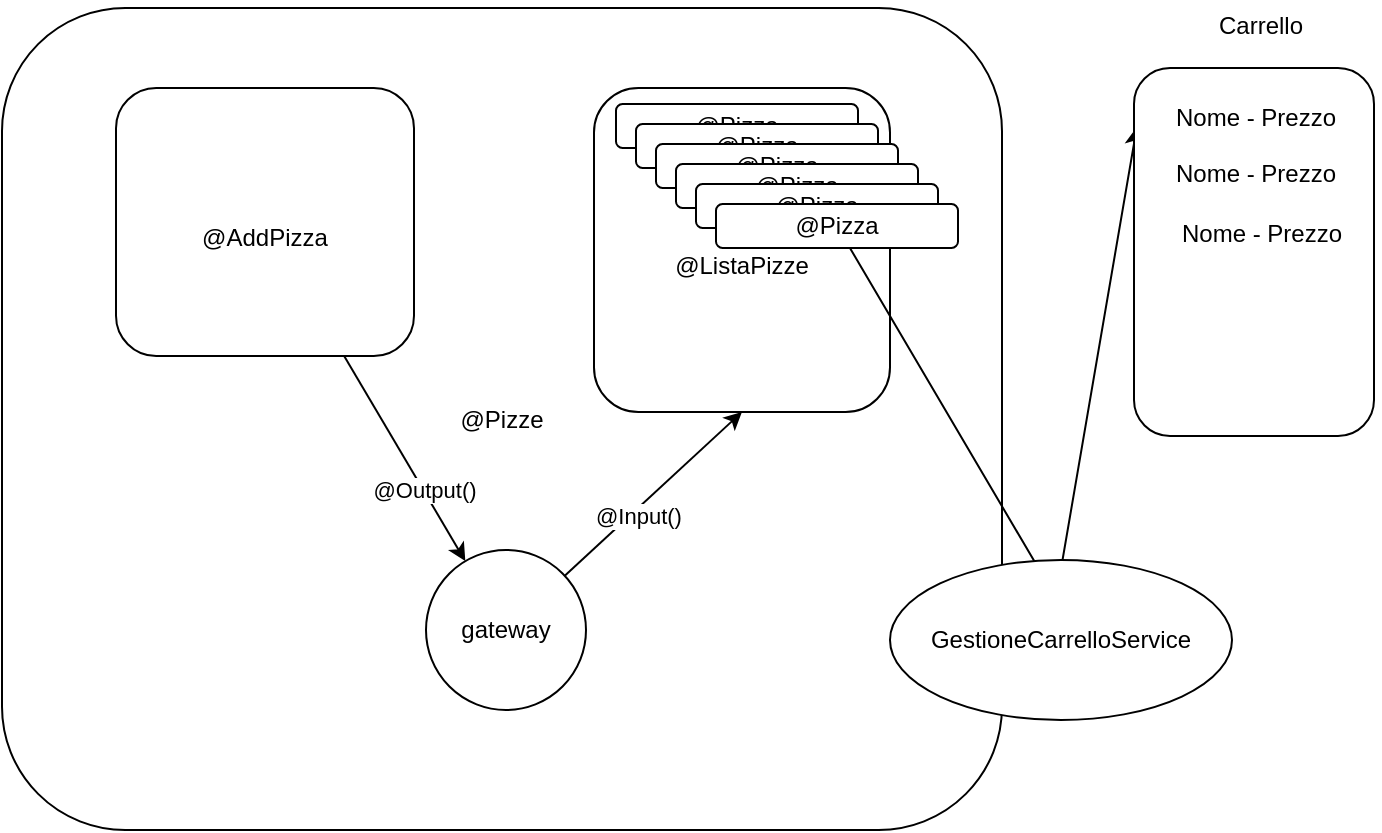 <mxfile>
    <diagram id="Fk3AHDLqvngULkR8Kzym" name="Page-1">
        <mxGraphModel dx="1039" dy="397" grid="0" gridSize="10" guides="1" tooltips="1" connect="1" arrows="1" fold="1" page="1" pageScale="1" pageWidth="827" pageHeight="1169" math="0" shadow="0">
            <root>
                <mxCell id="0"/>
                <mxCell id="1" parent="0"/>
                <mxCell id="4" value="@Pizze" style="rounded=1;whiteSpace=wrap;html=1;" parent="1" vertex="1">
                    <mxGeometry x="103" y="50" width="500" height="411" as="geometry"/>
                </mxCell>
                <mxCell id="8" style="edgeStyle=none;html=1;" parent="1" source="2" target="7" edge="1">
                    <mxGeometry relative="1" as="geometry"/>
                </mxCell>
                <mxCell id="10" value="@Output()" style="edgeLabel;html=1;align=center;verticalAlign=middle;resizable=0;points=[];" parent="8" vertex="1" connectable="0">
                    <mxGeometry x="0.307" relative="1" as="geometry">
                        <mxPoint as="offset"/>
                    </mxGeometry>
                </mxCell>
                <mxCell id="2" value="&lt;br&gt;@AddPizza" style="rounded=1;whiteSpace=wrap;html=1;" parent="1" vertex="1">
                    <mxGeometry x="160" y="90" width="149" height="134" as="geometry"/>
                </mxCell>
                <mxCell id="3" value="&lt;br&gt;@ListaPizze" style="rounded=1;whiteSpace=wrap;html=1;" parent="1" vertex="1">
                    <mxGeometry x="399" y="90" width="148" height="162" as="geometry"/>
                </mxCell>
                <mxCell id="9" style="edgeStyle=none;html=1;entryX=0.5;entryY=1;entryDx=0;entryDy=0;" parent="1" source="7" target="3" edge="1">
                    <mxGeometry relative="1" as="geometry"/>
                </mxCell>
                <mxCell id="11" value="@Input()" style="edgeLabel;html=1;align=center;verticalAlign=middle;resizable=0;points=[];" parent="9" vertex="1" connectable="0">
                    <mxGeometry x="-0.218" y="-2" relative="1" as="geometry">
                        <mxPoint as="offset"/>
                    </mxGeometry>
                </mxCell>
                <mxCell id="7" value="gateway" style="ellipse;whiteSpace=wrap;html=1;aspect=fixed;" parent="1" vertex="1">
                    <mxGeometry x="315" y="321" width="80" height="80" as="geometry"/>
                </mxCell>
                <mxCell id="12" value="@Pizza" style="rounded=1;whiteSpace=wrap;html=1;" parent="1" vertex="1">
                    <mxGeometry x="410" y="98" width="121" height="22" as="geometry"/>
                </mxCell>
                <mxCell id="13" value="@Pizza" style="rounded=1;whiteSpace=wrap;html=1;" parent="1" vertex="1">
                    <mxGeometry x="420" y="108" width="121" height="22" as="geometry"/>
                </mxCell>
                <mxCell id="14" value="@Pizza" style="rounded=1;whiteSpace=wrap;html=1;" parent="1" vertex="1">
                    <mxGeometry x="430" y="118" width="121" height="22" as="geometry"/>
                </mxCell>
                <mxCell id="15" value="@Pizza" style="rounded=1;whiteSpace=wrap;html=1;" parent="1" vertex="1">
                    <mxGeometry x="440" y="128" width="121" height="22" as="geometry"/>
                </mxCell>
                <mxCell id="16" value="@Pizza" style="rounded=1;whiteSpace=wrap;html=1;" parent="1" vertex="1">
                    <mxGeometry x="450" y="138" width="121" height="22" as="geometry"/>
                </mxCell>
                <mxCell id="19" style="edgeStyle=none;html=1;entryX=0.012;entryY=0.16;entryDx=0;entryDy=0;entryPerimeter=0;" edge="1" parent="1" source="17" target="18">
                    <mxGeometry relative="1" as="geometry">
                        <Array as="points">
                            <mxPoint x="630" y="345"/>
                        </Array>
                    </mxGeometry>
                </mxCell>
                <mxCell id="17" value="@Pizza" style="rounded=1;whiteSpace=wrap;html=1;" parent="1" vertex="1">
                    <mxGeometry x="460" y="148" width="121" height="22" as="geometry"/>
                </mxCell>
                <mxCell id="18" value="" style="rounded=1;whiteSpace=wrap;html=1;" vertex="1" parent="1">
                    <mxGeometry x="669" y="80" width="120" height="184" as="geometry"/>
                </mxCell>
                <mxCell id="20" value="Nome - Prezzo" style="text;html=1;strokeColor=none;fillColor=none;align=center;verticalAlign=middle;whiteSpace=wrap;rounded=0;" vertex="1" parent="1">
                    <mxGeometry x="671" y="90" width="118" height="30" as="geometry"/>
                </mxCell>
                <mxCell id="21" value="Nome - Prezzo" style="text;html=1;strokeColor=none;fillColor=none;align=center;verticalAlign=middle;whiteSpace=wrap;rounded=0;" vertex="1" parent="1">
                    <mxGeometry x="671" y="118" width="118" height="30" as="geometry"/>
                </mxCell>
                <mxCell id="22" value="Nome - Prezzo" style="text;html=1;strokeColor=none;fillColor=none;align=center;verticalAlign=middle;whiteSpace=wrap;rounded=0;" vertex="1" parent="1">
                    <mxGeometry x="674" y="148" width="118" height="30" as="geometry"/>
                </mxCell>
                <mxCell id="23" value="Carrello" style="text;html=1;align=center;verticalAlign=middle;resizable=0;points=[];autosize=1;strokeColor=none;fillColor=none;" vertex="1" parent="1">
                    <mxGeometry x="702" y="46" width="60" height="26" as="geometry"/>
                </mxCell>
                <mxCell id="24" value="GestioneCarrelloService" style="ellipse;whiteSpace=wrap;html=1;" vertex="1" parent="1">
                    <mxGeometry x="547" y="326" width="171" height="80" as="geometry"/>
                </mxCell>
            </root>
        </mxGraphModel>
    </diagram>
</mxfile>

